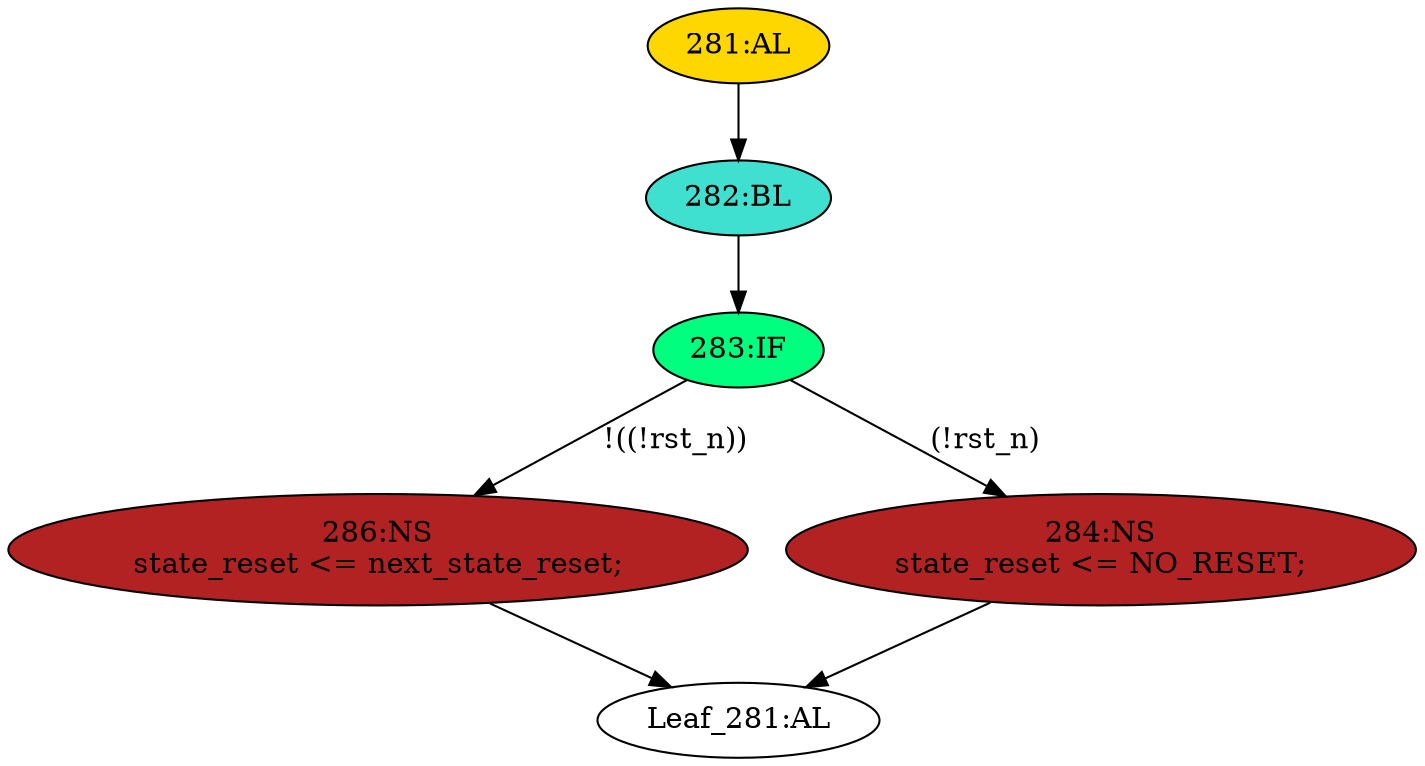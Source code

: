 strict digraph "" {
	node [label="\N"];
	"281:AL"	 [ast="<pyverilog.vparser.ast.Always object at 0x7fcd1837b890>",
		clk_sens=True,
		fillcolor=gold,
		label="281:AL",
		sens="['clk']",
		statements="[]",
		style=filled,
		typ=Always,
		use_var="['rst_n', 'NO_RESET', 'next_state_reset']"];
	"282:BL"	 [ast="<pyverilog.vparser.ast.Block object at 0x7fcd1837b990>",
		fillcolor=turquoise,
		label="282:BL",
		statements="[]",
		style=filled,
		typ=Block];
	"281:AL" -> "282:BL"	 [cond="[]",
		lineno=None];
	"283:IF"	 [ast="<pyverilog.vparser.ast.IfStatement object at 0x7fcd1837b9d0>",
		fillcolor=springgreen,
		label="283:IF",
		statements="[]",
		style=filled,
		typ=IfStatement];
	"286:NS"	 [ast="<pyverilog.vparser.ast.NonblockingSubstitution object at 0x7fcd1837ba50>",
		fillcolor=firebrick,
		label="286:NS
state_reset <= next_state_reset;",
		statements="[<pyverilog.vparser.ast.NonblockingSubstitution object at 0x7fcd1837ba50>]",
		style=filled,
		typ=NonblockingSubstitution];
	"283:IF" -> "286:NS"	 [cond="['rst_n']",
		label="!((!rst_n))",
		lineno=283];
	"284:NS"	 [ast="<pyverilog.vparser.ast.NonblockingSubstitution object at 0x7fcd1837bc10>",
		fillcolor=firebrick,
		label="284:NS
state_reset <= NO_RESET;",
		statements="[<pyverilog.vparser.ast.NonblockingSubstitution object at 0x7fcd1837bc10>]",
		style=filled,
		typ=NonblockingSubstitution];
	"283:IF" -> "284:NS"	 [cond="['rst_n']",
		label="(!rst_n)",
		lineno=283];
	"Leaf_281:AL"	 [def_var="['state_reset']",
		label="Leaf_281:AL"];
	"282:BL" -> "283:IF"	 [cond="[]",
		lineno=None];
	"286:NS" -> "Leaf_281:AL"	 [cond="[]",
		lineno=None];
	"284:NS" -> "Leaf_281:AL"	 [cond="[]",
		lineno=None];
}
